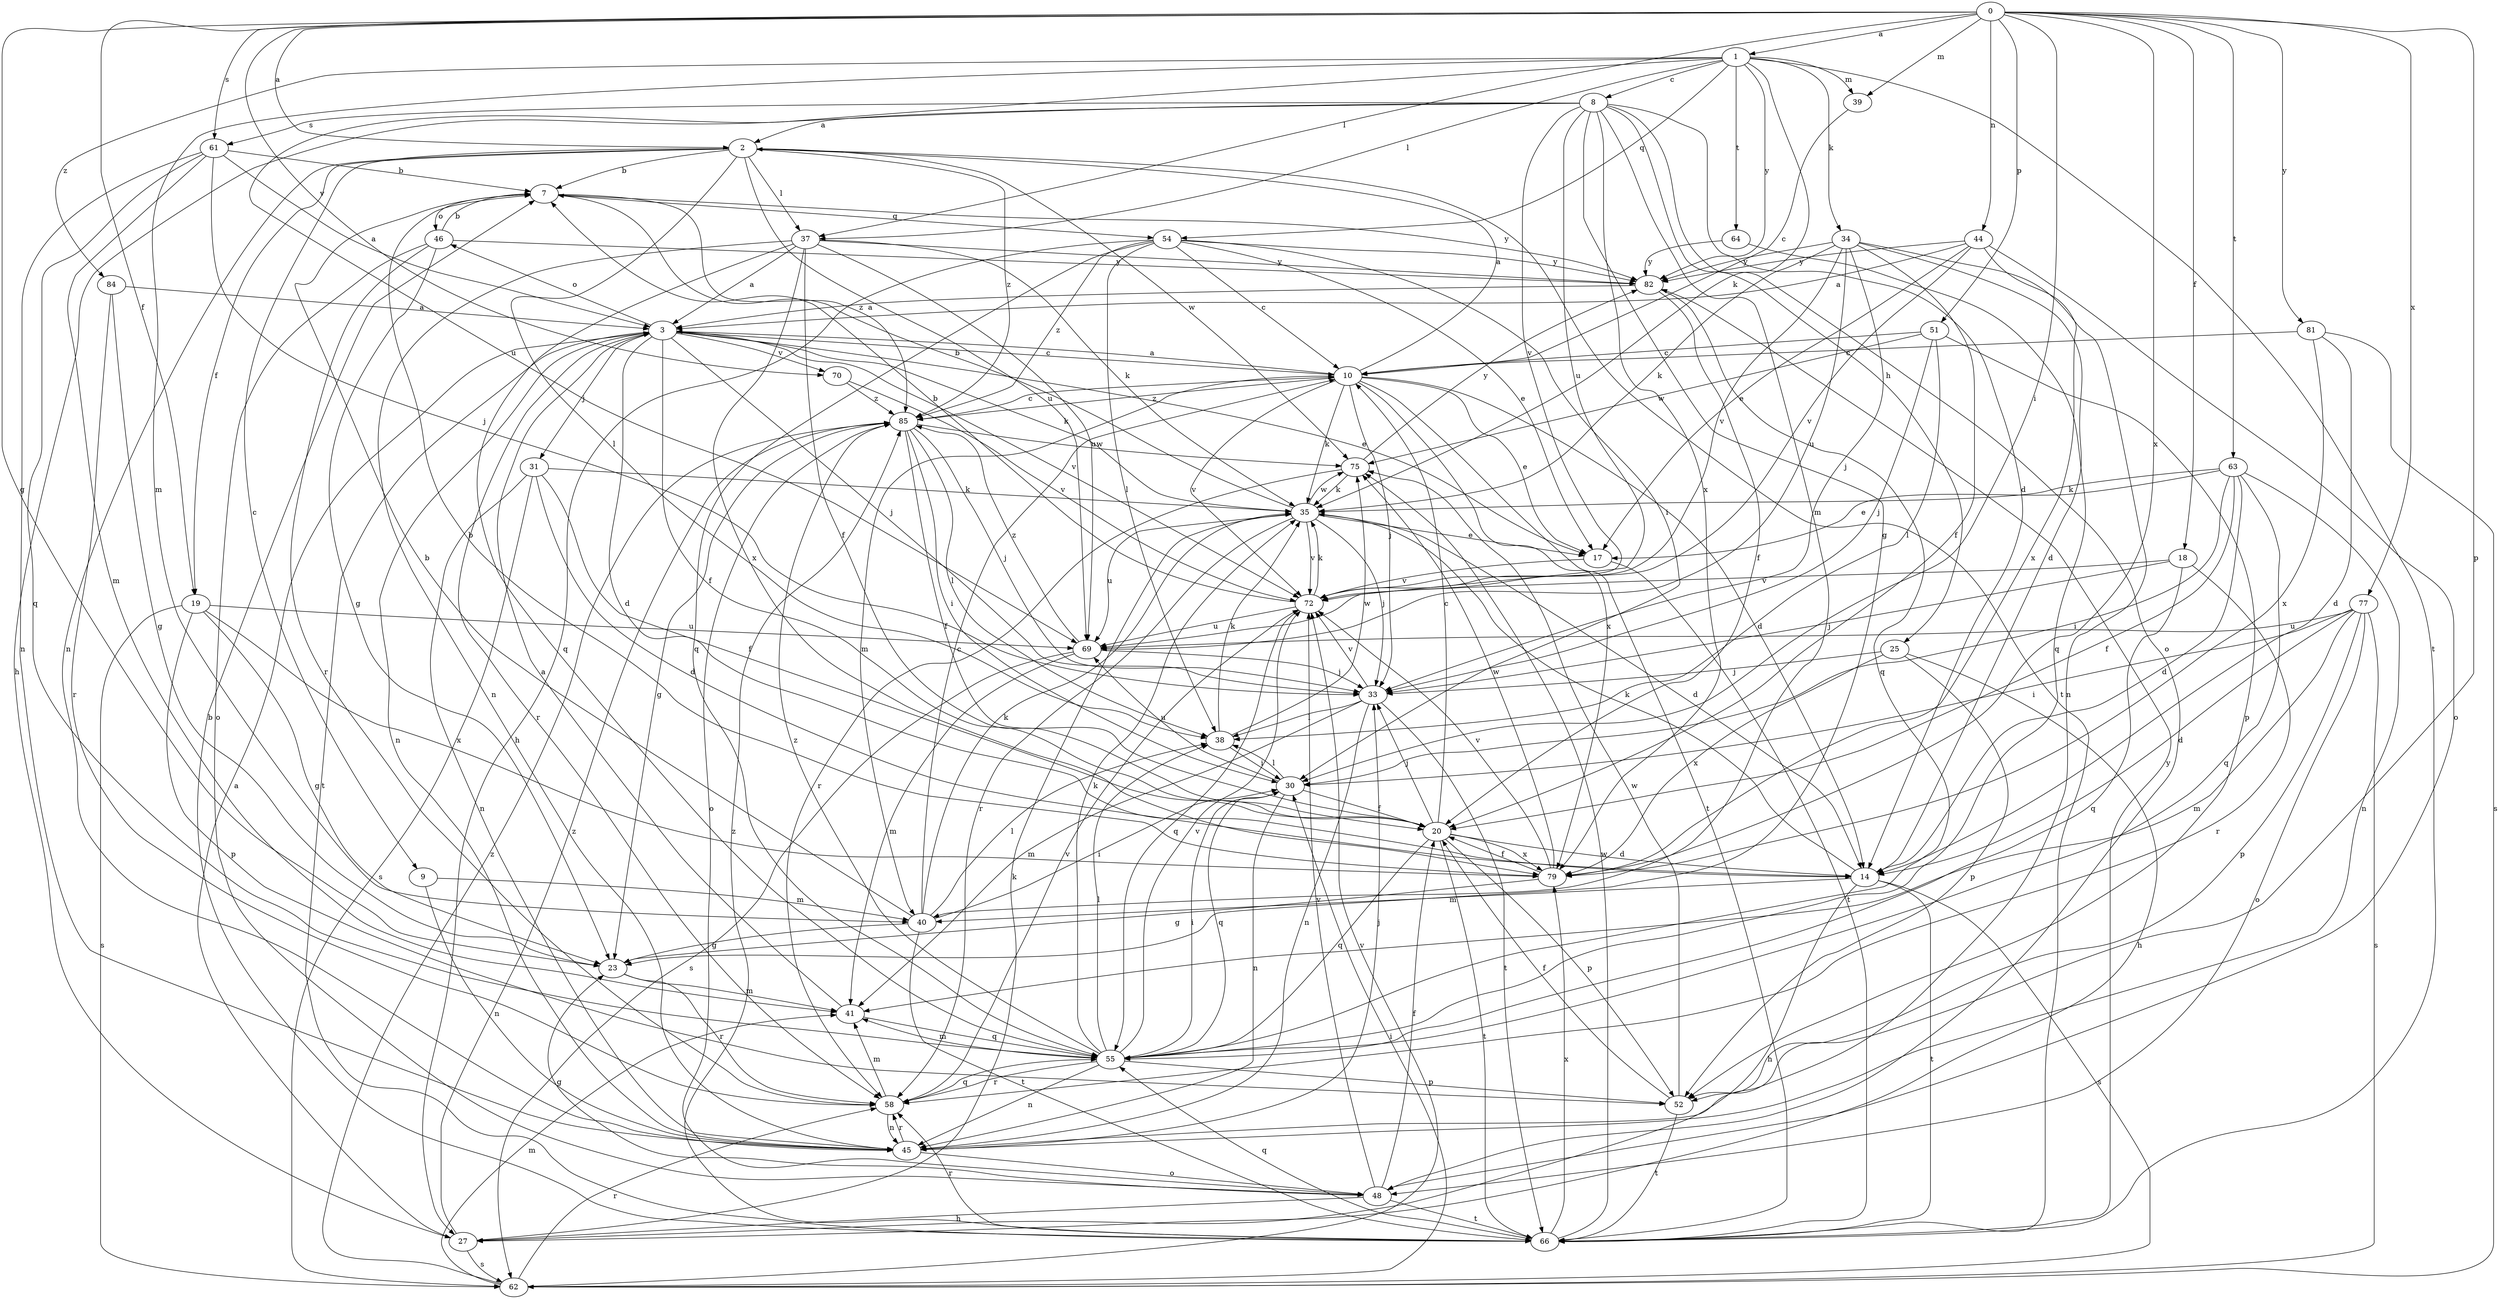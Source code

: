 strict digraph  {
0;
1;
2;
3;
7;
8;
9;
10;
14;
17;
18;
19;
20;
23;
25;
27;
30;
31;
33;
34;
35;
37;
38;
39;
40;
41;
44;
45;
46;
48;
51;
52;
54;
55;
58;
61;
62;
63;
64;
66;
69;
70;
72;
75;
77;
79;
81;
82;
84;
85;
0 -> 1  [label=a];
0 -> 2  [label=a];
0 -> 18  [label=f];
0 -> 19  [label=f];
0 -> 23  [label=g];
0 -> 30  [label=i];
0 -> 37  [label=l];
0 -> 39  [label=m];
0 -> 44  [label=n];
0 -> 51  [label=p];
0 -> 52  [label=p];
0 -> 61  [label=s];
0 -> 63  [label=t];
0 -> 70  [label=v];
0 -> 77  [label=x];
0 -> 79  [label=x];
0 -> 81  [label=y];
1 -> 8  [label=c];
1 -> 34  [label=k];
1 -> 35  [label=k];
1 -> 37  [label=l];
1 -> 39  [label=m];
1 -> 40  [label=m];
1 -> 54  [label=q];
1 -> 64  [label=t];
1 -> 66  [label=t];
1 -> 69  [label=u];
1 -> 82  [label=y];
1 -> 84  [label=z];
2 -> 7  [label=b];
2 -> 9  [label=c];
2 -> 19  [label=f];
2 -> 37  [label=l];
2 -> 38  [label=l];
2 -> 45  [label=n];
2 -> 66  [label=t];
2 -> 69  [label=u];
2 -> 75  [label=w];
2 -> 85  [label=z];
3 -> 10  [label=c];
3 -> 14  [label=d];
3 -> 17  [label=e];
3 -> 20  [label=f];
3 -> 31  [label=j];
3 -> 33  [label=j];
3 -> 35  [label=k];
3 -> 45  [label=n];
3 -> 46  [label=o];
3 -> 58  [label=r];
3 -> 66  [label=t];
3 -> 70  [label=v];
3 -> 72  [label=v];
7 -> 46  [label=o];
7 -> 54  [label=q];
7 -> 82  [label=y];
7 -> 85  [label=z];
8 -> 2  [label=a];
8 -> 14  [label=d];
8 -> 23  [label=g];
8 -> 25  [label=h];
8 -> 27  [label=h];
8 -> 40  [label=m];
8 -> 48  [label=o];
8 -> 61  [label=s];
8 -> 69  [label=u];
8 -> 72  [label=v];
8 -> 79  [label=x];
9 -> 40  [label=m];
9 -> 45  [label=n];
10 -> 2  [label=a];
10 -> 3  [label=a];
10 -> 14  [label=d];
10 -> 17  [label=e];
10 -> 33  [label=j];
10 -> 35  [label=k];
10 -> 40  [label=m];
10 -> 66  [label=t];
10 -> 72  [label=v];
10 -> 79  [label=x];
10 -> 85  [label=z];
14 -> 27  [label=h];
14 -> 35  [label=k];
14 -> 40  [label=m];
14 -> 62  [label=s];
14 -> 66  [label=t];
17 -> 66  [label=t];
17 -> 72  [label=v];
18 -> 33  [label=j];
18 -> 55  [label=q];
18 -> 58  [label=r];
18 -> 72  [label=v];
19 -> 23  [label=g];
19 -> 52  [label=p];
19 -> 62  [label=s];
19 -> 69  [label=u];
19 -> 79  [label=x];
20 -> 10  [label=c];
20 -> 14  [label=d];
20 -> 33  [label=j];
20 -> 52  [label=p];
20 -> 55  [label=q];
20 -> 66  [label=t];
20 -> 79  [label=x];
23 -> 41  [label=m];
23 -> 58  [label=r];
25 -> 27  [label=h];
25 -> 33  [label=j];
25 -> 52  [label=p];
25 -> 79  [label=x];
27 -> 3  [label=a];
27 -> 35  [label=k];
27 -> 62  [label=s];
27 -> 85  [label=z];
30 -> 20  [label=f];
30 -> 38  [label=l];
30 -> 45  [label=n];
30 -> 55  [label=q];
30 -> 69  [label=u];
31 -> 14  [label=d];
31 -> 20  [label=f];
31 -> 35  [label=k];
31 -> 45  [label=n];
31 -> 62  [label=s];
33 -> 38  [label=l];
33 -> 41  [label=m];
33 -> 45  [label=n];
33 -> 66  [label=t];
33 -> 72  [label=v];
34 -> 14  [label=d];
34 -> 20  [label=f];
34 -> 33  [label=j];
34 -> 35  [label=k];
34 -> 45  [label=n];
34 -> 69  [label=u];
34 -> 72  [label=v];
34 -> 82  [label=y];
35 -> 7  [label=b];
35 -> 14  [label=d];
35 -> 17  [label=e];
35 -> 33  [label=j];
35 -> 58  [label=r];
35 -> 69  [label=u];
35 -> 72  [label=v];
35 -> 75  [label=w];
37 -> 3  [label=a];
37 -> 20  [label=f];
37 -> 35  [label=k];
37 -> 45  [label=n];
37 -> 55  [label=q];
37 -> 69  [label=u];
37 -> 79  [label=x];
37 -> 82  [label=y];
38 -> 30  [label=i];
38 -> 35  [label=k];
38 -> 75  [label=w];
39 -> 10  [label=c];
40 -> 7  [label=b];
40 -> 10  [label=c];
40 -> 23  [label=g];
40 -> 30  [label=i];
40 -> 35  [label=k];
40 -> 38  [label=l];
40 -> 66  [label=t];
41 -> 3  [label=a];
41 -> 55  [label=q];
44 -> 3  [label=a];
44 -> 17  [label=e];
44 -> 48  [label=o];
44 -> 72  [label=v];
44 -> 79  [label=x];
44 -> 82  [label=y];
45 -> 33  [label=j];
45 -> 48  [label=o];
45 -> 58  [label=r];
46 -> 7  [label=b];
46 -> 23  [label=g];
46 -> 48  [label=o];
46 -> 58  [label=r];
46 -> 82  [label=y];
48 -> 20  [label=f];
48 -> 23  [label=g];
48 -> 27  [label=h];
48 -> 66  [label=t];
48 -> 72  [label=v];
51 -> 10  [label=c];
51 -> 33  [label=j];
51 -> 38  [label=l];
51 -> 52  [label=p];
51 -> 75  [label=w];
52 -> 20  [label=f];
52 -> 66  [label=t];
52 -> 75  [label=w];
54 -> 10  [label=c];
54 -> 17  [label=e];
54 -> 27  [label=h];
54 -> 30  [label=i];
54 -> 38  [label=l];
54 -> 55  [label=q];
54 -> 82  [label=y];
54 -> 85  [label=z];
55 -> 30  [label=i];
55 -> 35  [label=k];
55 -> 38  [label=l];
55 -> 41  [label=m];
55 -> 45  [label=n];
55 -> 52  [label=p];
55 -> 58  [label=r];
55 -> 72  [label=v];
55 -> 85  [label=z];
58 -> 41  [label=m];
58 -> 45  [label=n];
58 -> 55  [label=q];
58 -> 72  [label=v];
61 -> 3  [label=a];
61 -> 7  [label=b];
61 -> 33  [label=j];
61 -> 41  [label=m];
61 -> 45  [label=n];
61 -> 55  [label=q];
62 -> 30  [label=i];
62 -> 41  [label=m];
62 -> 58  [label=r];
62 -> 72  [label=v];
62 -> 85  [label=z];
63 -> 14  [label=d];
63 -> 17  [label=e];
63 -> 20  [label=f];
63 -> 30  [label=i];
63 -> 35  [label=k];
63 -> 45  [label=n];
63 -> 55  [label=q];
64 -> 55  [label=q];
64 -> 82  [label=y];
66 -> 7  [label=b];
66 -> 55  [label=q];
66 -> 58  [label=r];
66 -> 75  [label=w];
66 -> 79  [label=x];
66 -> 82  [label=y];
66 -> 85  [label=z];
69 -> 33  [label=j];
69 -> 41  [label=m];
69 -> 62  [label=s];
69 -> 85  [label=z];
70 -> 72  [label=v];
70 -> 85  [label=z];
72 -> 7  [label=b];
72 -> 35  [label=k];
72 -> 55  [label=q];
72 -> 69  [label=u];
75 -> 35  [label=k];
75 -> 58  [label=r];
75 -> 82  [label=y];
77 -> 14  [label=d];
77 -> 30  [label=i];
77 -> 41  [label=m];
77 -> 48  [label=o];
77 -> 52  [label=p];
77 -> 62  [label=s];
77 -> 69  [label=u];
79 -> 7  [label=b];
79 -> 20  [label=f];
79 -> 23  [label=g];
79 -> 72  [label=v];
79 -> 75  [label=w];
81 -> 10  [label=c];
81 -> 14  [label=d];
81 -> 62  [label=s];
81 -> 79  [label=x];
82 -> 3  [label=a];
82 -> 20  [label=f];
82 -> 55  [label=q];
84 -> 3  [label=a];
84 -> 23  [label=g];
84 -> 58  [label=r];
85 -> 10  [label=c];
85 -> 20  [label=f];
85 -> 23  [label=g];
85 -> 30  [label=i];
85 -> 33  [label=j];
85 -> 38  [label=l];
85 -> 48  [label=o];
85 -> 75  [label=w];
}
